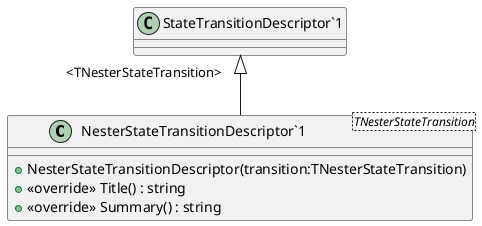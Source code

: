@startuml
class "NesterStateTransitionDescriptor`1"<TNesterStateTransition> {
    + NesterStateTransitionDescriptor(transition:TNesterStateTransition)
    + <<override>> Title() : string
    + <<override>> Summary() : string
}
"StateTransitionDescriptor`1" "<TNesterStateTransition>" <|-- "NesterStateTransitionDescriptor`1"
@enduml
